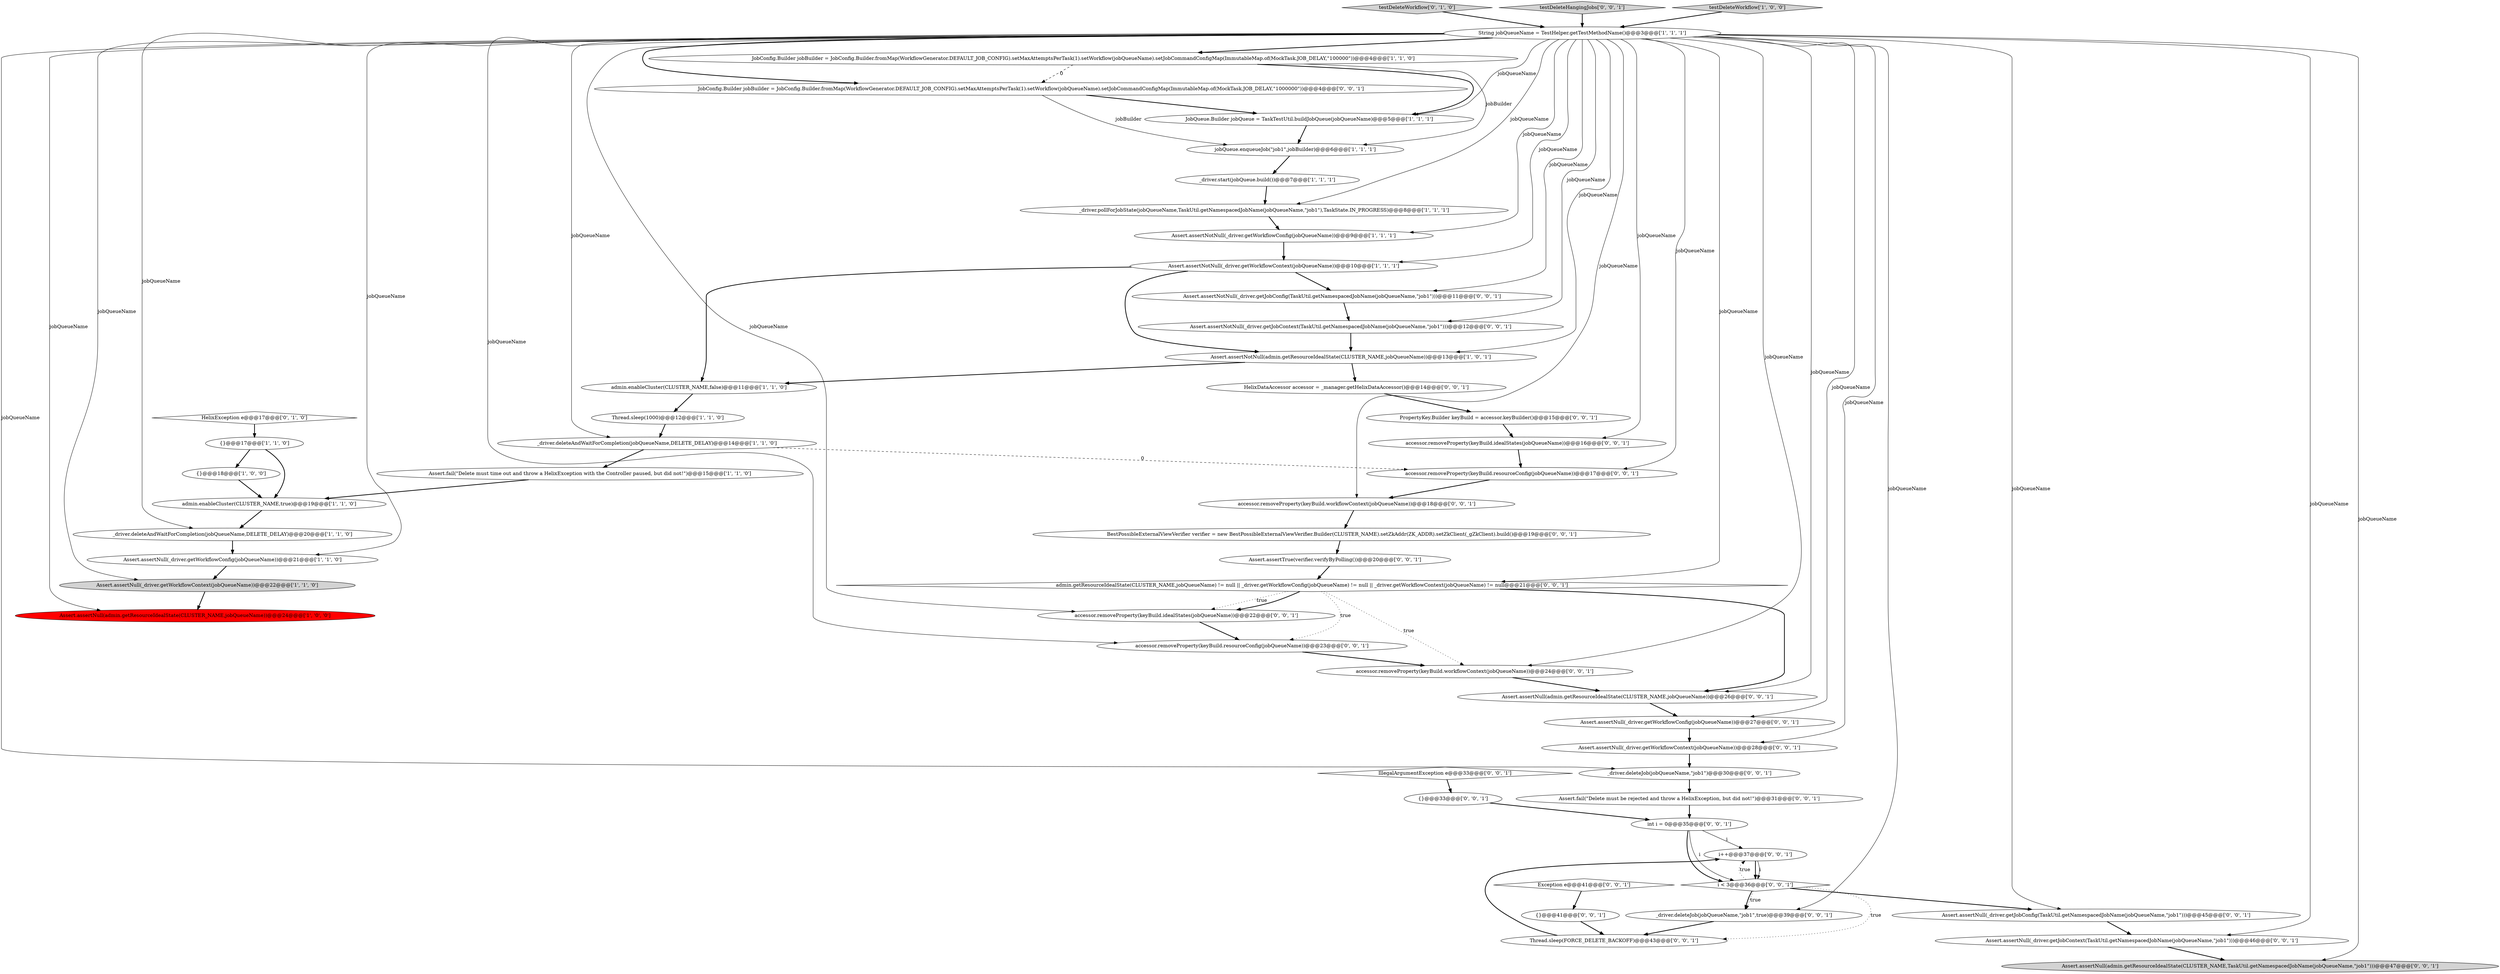 digraph {
10 [style = filled, label = "admin.enableCluster(CLUSTER_NAME,true)@@@19@@@['1', '1', '0']", fillcolor = white, shape = ellipse image = "AAA0AAABBB1BBB"];
2 [style = filled, label = "_driver.deleteAndWaitForCompletion(jobQueueName,DELETE_DELAY)@@@14@@@['1', '1', '0']", fillcolor = white, shape = ellipse image = "AAA0AAABBB1BBB"];
23 [style = filled, label = "JobConfig.Builder jobBuilder = JobConfig.Builder.fromMap(WorkflowGenerator.DEFAULT_JOB_CONFIG).setMaxAttemptsPerTask(1).setWorkflow(jobQueueName).setJobCommandConfigMap(ImmutableMap.of(MockTask.JOB_DELAY,\"1000000\"))@@@4@@@['0', '0', '1']", fillcolor = white, shape = ellipse image = "AAA0AAABBB3BBB"];
45 [style = filled, label = "accessor.removeProperty(keyBuild.workflowContext(jobQueueName))@@@24@@@['0', '0', '1']", fillcolor = white, shape = ellipse image = "AAA0AAABBB3BBB"];
1 [style = filled, label = "Assert.assertNull(admin.getResourceIdealState(CLUSTER_NAME,jobQueueName))@@@24@@@['1', '0', '0']", fillcolor = red, shape = ellipse image = "AAA1AAABBB1BBB"];
20 [style = filled, label = "Assert.assertNotNull(admin.getResourceIdealState(CLUSTER_NAME,jobQueueName))@@@13@@@['1', '0', '1']", fillcolor = white, shape = ellipse image = "AAA0AAABBB1BBB"];
27 [style = filled, label = "_driver.deleteJob(jobQueueName,\"job1\",true)@@@39@@@['0', '0', '1']", fillcolor = white, shape = ellipse image = "AAA0AAABBB3BBB"];
13 [style = filled, label = "Assert.assertNull(_driver.getWorkflowContext(jobQueueName))@@@22@@@['1', '1', '0']", fillcolor = lightgray, shape = ellipse image = "AAA0AAABBB1BBB"];
5 [style = filled, label = "Assert.assertNotNull(_driver.getWorkflowConfig(jobQueueName))@@@9@@@['1', '1', '1']", fillcolor = white, shape = ellipse image = "AAA0AAABBB1BBB"];
28 [style = filled, label = "Assert.fail(\"Delete must be rejected and throw a HelixException, but did not!\")@@@31@@@['0', '0', '1']", fillcolor = white, shape = ellipse image = "AAA0AAABBB3BBB"];
30 [style = filled, label = "accessor.removeProperty(keyBuild.idealStates(jobQueueName))@@@22@@@['0', '0', '1']", fillcolor = white, shape = ellipse image = "AAA0AAABBB3BBB"];
11 [style = filled, label = "_driver.start(jobQueue.build())@@@7@@@['1', '1', '1']", fillcolor = white, shape = ellipse image = "AAA0AAABBB1BBB"];
35 [style = filled, label = "int i = 0@@@35@@@['0', '0', '1']", fillcolor = white, shape = ellipse image = "AAA0AAABBB3BBB"];
41 [style = filled, label = "i++@@@37@@@['0', '0', '1']", fillcolor = white, shape = ellipse image = "AAA0AAABBB3BBB"];
38 [style = filled, label = "Assert.assertNull(_driver.getWorkflowContext(jobQueueName))@@@28@@@['0', '0', '1']", fillcolor = white, shape = ellipse image = "AAA0AAABBB3BBB"];
47 [style = filled, label = "Assert.assertTrue(verifier.verifyByPolling())@@@20@@@['0', '0', '1']", fillcolor = white, shape = ellipse image = "AAA0AAABBB3BBB"];
48 [style = filled, label = "PropertyKey.Builder keyBuild = accessor.keyBuilder()@@@15@@@['0', '0', '1']", fillcolor = white, shape = ellipse image = "AAA0AAABBB3BBB"];
44 [style = filled, label = "Exception e@@@41@@@['0', '0', '1']", fillcolor = white, shape = diamond image = "AAA0AAABBB3BBB"];
4 [style = filled, label = "JobConfig.Builder jobBuilder = JobConfig.Builder.fromMap(WorkflowGenerator.DEFAULT_JOB_CONFIG).setMaxAttemptsPerTask(1).setWorkflow(jobQueueName).setJobCommandConfigMap(ImmutableMap.of(MockTask.JOB_DELAY,\"100000\"))@@@4@@@['1', '1', '0']", fillcolor = white, shape = ellipse image = "AAA0AAABBB1BBB"];
8 [style = filled, label = "Assert.assertNotNull(_driver.getWorkflowContext(jobQueueName))@@@10@@@['1', '1', '1']", fillcolor = white, shape = ellipse image = "AAA0AAABBB1BBB"];
12 [style = filled, label = "{}@@@18@@@['1', '0', '0']", fillcolor = white, shape = ellipse image = "AAA0AAABBB1BBB"];
36 [style = filled, label = "accessor.removeProperty(keyBuild.resourceConfig(jobQueueName))@@@17@@@['0', '0', '1']", fillcolor = white, shape = ellipse image = "AAA0AAABBB3BBB"];
42 [style = filled, label = "admin.getResourceIdealState(CLUSTER_NAME,jobQueueName) != null || _driver.getWorkflowConfig(jobQueueName) != null || _driver.getWorkflowContext(jobQueueName) != null@@@21@@@['0', '0', '1']", fillcolor = white, shape = diamond image = "AAA0AAABBB3BBB"];
6 [style = filled, label = "Assert.assertNull(_driver.getWorkflowConfig(jobQueueName))@@@21@@@['1', '1', '0']", fillcolor = white, shape = ellipse image = "AAA0AAABBB1BBB"];
19 [style = filled, label = "{}@@@17@@@['1', '1', '0']", fillcolor = white, shape = ellipse image = "AAA0AAABBB1BBB"];
22 [style = filled, label = "testDeleteWorkflow['0', '1', '0']", fillcolor = lightgray, shape = diamond image = "AAA0AAABBB2BBB"];
26 [style = filled, label = "Assert.assertNull(admin.getResourceIdealState(CLUSTER_NAME,TaskUtil.getNamespacedJobName(jobQueueName,\"job1\")))@@@47@@@['0', '0', '1']", fillcolor = lightgray, shape = ellipse image = "AAA0AAABBB3BBB"];
34 [style = filled, label = "_driver.deleteJob(jobQueueName,\"job1\")@@@30@@@['0', '0', '1']", fillcolor = white, shape = ellipse image = "AAA0AAABBB3BBB"];
43 [style = filled, label = "Assert.assertNull(_driver.getWorkflowConfig(jobQueueName))@@@27@@@['0', '0', '1']", fillcolor = white, shape = ellipse image = "AAA0AAABBB3BBB"];
49 [style = filled, label = "accessor.removeProperty(keyBuild.resourceConfig(jobQueueName))@@@23@@@['0', '0', '1']", fillcolor = white, shape = ellipse image = "AAA0AAABBB3BBB"];
50 [style = filled, label = "Assert.assertNotNull(_driver.getJobContext(TaskUtil.getNamespacedJobName(jobQueueName,\"job1\")))@@@12@@@['0', '0', '1']", fillcolor = white, shape = ellipse image = "AAA0AAABBB3BBB"];
31 [style = filled, label = "HelixDataAccessor accessor = _manager.getHelixDataAccessor()@@@14@@@['0', '0', '1']", fillcolor = white, shape = ellipse image = "AAA0AAABBB3BBB"];
53 [style = filled, label = "i < 3@@@36@@@['0', '0', '1']", fillcolor = white, shape = diamond image = "AAA0AAABBB3BBB"];
17 [style = filled, label = "JobQueue.Builder jobQueue = TaskTestUtil.buildJobQueue(jobQueueName)@@@5@@@['1', '1', '1']", fillcolor = white, shape = ellipse image = "AAA0AAABBB1BBB"];
33 [style = filled, label = "testDeleteHangingJobs['0', '0', '1']", fillcolor = lightgray, shape = diamond image = "AAA0AAABBB3BBB"];
39 [style = filled, label = "{}@@@33@@@['0', '0', '1']", fillcolor = white, shape = ellipse image = "AAA0AAABBB3BBB"];
29 [style = filled, label = "{}@@@41@@@['0', '0', '1']", fillcolor = white, shape = ellipse image = "AAA0AAABBB3BBB"];
25 [style = filled, label = "accessor.removeProperty(keyBuild.workflowContext(jobQueueName))@@@18@@@['0', '0', '1']", fillcolor = white, shape = ellipse image = "AAA0AAABBB3BBB"];
15 [style = filled, label = "jobQueue.enqueueJob(\"job1\",jobBuilder)@@@6@@@['1', '1', '1']", fillcolor = white, shape = ellipse image = "AAA0AAABBB1BBB"];
40 [style = filled, label = "accessor.removeProperty(keyBuild.idealStates(jobQueueName))@@@16@@@['0', '0', '1']", fillcolor = white, shape = ellipse image = "AAA0AAABBB3BBB"];
3 [style = filled, label = "testDeleteWorkflow['1', '0', '0']", fillcolor = lightgray, shape = diamond image = "AAA0AAABBB1BBB"];
9 [style = filled, label = "Assert.fail(\"Delete must time out and throw a HelixException with the Controller paused, but did not!\")@@@15@@@['1', '1', '0']", fillcolor = white, shape = ellipse image = "AAA0AAABBB1BBB"];
0 [style = filled, label = "_driver.deleteAndWaitForCompletion(jobQueueName,DELETE_DELAY)@@@20@@@['1', '1', '0']", fillcolor = white, shape = ellipse image = "AAA0AAABBB1BBB"];
18 [style = filled, label = "_driver.pollForJobState(jobQueueName,TaskUtil.getNamespacedJobName(jobQueueName,\"job1\"),TaskState.IN_PROGRESS)@@@8@@@['1', '1', '1']", fillcolor = white, shape = ellipse image = "AAA0AAABBB1BBB"];
46 [style = filled, label = "IllegalArgumentException e@@@33@@@['0', '0', '1']", fillcolor = white, shape = diamond image = "AAA0AAABBB3BBB"];
52 [style = filled, label = "Assert.assertNotNull(_driver.getJobConfig(TaskUtil.getNamespacedJobName(jobQueueName,\"job1\")))@@@11@@@['0', '0', '1']", fillcolor = white, shape = ellipse image = "AAA0AAABBB3BBB"];
7 [style = filled, label = "Thread.sleep(1000)@@@12@@@['1', '1', '0']", fillcolor = white, shape = ellipse image = "AAA0AAABBB1BBB"];
14 [style = filled, label = "admin.enableCluster(CLUSTER_NAME,false)@@@11@@@['1', '1', '0']", fillcolor = white, shape = ellipse image = "AAA0AAABBB1BBB"];
54 [style = filled, label = "Thread.sleep(FORCE_DELETE_BACKOFF)@@@43@@@['0', '0', '1']", fillcolor = white, shape = ellipse image = "AAA0AAABBB3BBB"];
37 [style = filled, label = "Assert.assertNull(_driver.getJobContext(TaskUtil.getNamespacedJobName(jobQueueName,\"job1\")))@@@46@@@['0', '0', '1']", fillcolor = white, shape = ellipse image = "AAA0AAABBB3BBB"];
16 [style = filled, label = "String jobQueueName = TestHelper.getTestMethodName()@@@3@@@['1', '1', '1']", fillcolor = white, shape = ellipse image = "AAA0AAABBB1BBB"];
24 [style = filled, label = "Assert.assertNull(admin.getResourceIdealState(CLUSTER_NAME,jobQueueName))@@@26@@@['0', '0', '1']", fillcolor = white, shape = ellipse image = "AAA0AAABBB3BBB"];
21 [style = filled, label = "HelixException e@@@17@@@['0', '1', '0']", fillcolor = white, shape = diamond image = "AAA0AAABBB2BBB"];
32 [style = filled, label = "BestPossibleExternalViewVerifier verifier = new BestPossibleExternalViewVerifier.Builder(CLUSTER_NAME).setZkAddr(ZK_ADDR).setZkClient(_gZkClient).build()@@@19@@@['0', '0', '1']", fillcolor = white, shape = ellipse image = "AAA0AAABBB3BBB"];
51 [style = filled, label = "Assert.assertNull(_driver.getJobConfig(TaskUtil.getNamespacedJobName(jobQueueName,\"job1\")))@@@45@@@['0', '0', '1']", fillcolor = white, shape = ellipse image = "AAA0AAABBB3BBB"];
53->41 [style = dotted, label="true"];
16->20 [style = solid, label="jobQueueName"];
16->6 [style = solid, label="jobQueueName"];
9->10 [style = bold, label=""];
3->16 [style = bold, label=""];
30->49 [style = bold, label=""];
24->43 [style = bold, label=""];
16->37 [style = solid, label="jobQueueName"];
45->24 [style = bold, label=""];
13->1 [style = bold, label=""];
16->26 [style = solid, label="jobQueueName"];
14->7 [style = bold, label=""];
53->27 [style = bold, label=""];
16->52 [style = solid, label="jobQueueName"];
12->10 [style = bold, label=""];
8->20 [style = bold, label=""];
15->11 [style = bold, label=""];
2->36 [style = dashed, label="0"];
16->27 [style = solid, label="jobQueueName"];
31->48 [style = bold, label=""];
4->15 [style = solid, label="jobBuilder"];
23->17 [style = bold, label=""];
4->23 [style = dashed, label="0"];
16->36 [style = solid, label="jobQueueName"];
53->27 [style = dotted, label="true"];
33->16 [style = bold, label=""];
21->19 [style = bold, label=""];
16->13 [style = solid, label="jobQueueName"];
19->12 [style = bold, label=""];
37->26 [style = bold, label=""];
16->5 [style = solid, label="jobQueueName"];
16->50 [style = solid, label="jobQueueName"];
16->0 [style = solid, label="jobQueueName"];
20->14 [style = bold, label=""];
20->31 [style = bold, label=""];
54->41 [style = bold, label=""];
2->9 [style = bold, label=""];
46->39 [style = bold, label=""];
11->18 [style = bold, label=""];
16->38 [style = solid, label="jobQueueName"];
41->53 [style = bold, label=""];
16->51 [style = solid, label="jobQueueName"];
28->35 [style = bold, label=""];
36->25 [style = bold, label=""];
7->2 [style = bold, label=""];
39->35 [style = bold, label=""];
16->24 [style = solid, label="jobQueueName"];
10->0 [style = bold, label=""];
16->34 [style = solid, label="jobQueueName"];
17->15 [style = bold, label=""];
27->54 [style = bold, label=""];
35->41 [style = solid, label="i"];
42->30 [style = dotted, label="true"];
42->45 [style = dotted, label="true"];
16->45 [style = solid, label="jobQueueName"];
16->2 [style = solid, label="jobQueueName"];
16->40 [style = solid, label="jobQueueName"];
49->45 [style = bold, label=""];
16->30 [style = solid, label="jobQueueName"];
4->17 [style = bold, label=""];
47->42 [style = bold, label=""];
22->16 [style = bold, label=""];
44->29 [style = bold, label=""];
35->53 [style = solid, label="i"];
8->14 [style = bold, label=""];
23->15 [style = solid, label="jobBuilder"];
19->10 [style = bold, label=""];
16->23 [style = bold, label=""];
42->24 [style = bold, label=""];
8->52 [style = bold, label=""];
29->54 [style = bold, label=""];
16->25 [style = solid, label="jobQueueName"];
16->1 [style = solid, label="jobQueueName"];
34->28 [style = bold, label=""];
51->37 [style = bold, label=""];
43->38 [style = bold, label=""];
42->49 [style = dotted, label="true"];
16->42 [style = solid, label="jobQueueName"];
40->36 [style = bold, label=""];
6->13 [style = bold, label=""];
38->34 [style = bold, label=""];
52->50 [style = bold, label=""];
16->4 [style = bold, label=""];
41->53 [style = solid, label="i"];
35->53 [style = bold, label=""];
16->43 [style = solid, label="jobQueueName"];
5->8 [style = bold, label=""];
53->51 [style = bold, label=""];
0->6 [style = bold, label=""];
50->20 [style = bold, label=""];
25->32 [style = bold, label=""];
16->17 [style = solid, label="jobQueueName"];
16->18 [style = solid, label="jobQueueName"];
48->40 [style = bold, label=""];
32->47 [style = bold, label=""];
42->30 [style = bold, label=""];
16->49 [style = solid, label="jobQueueName"];
18->5 [style = bold, label=""];
53->54 [style = dotted, label="true"];
16->8 [style = solid, label="jobQueueName"];
}
